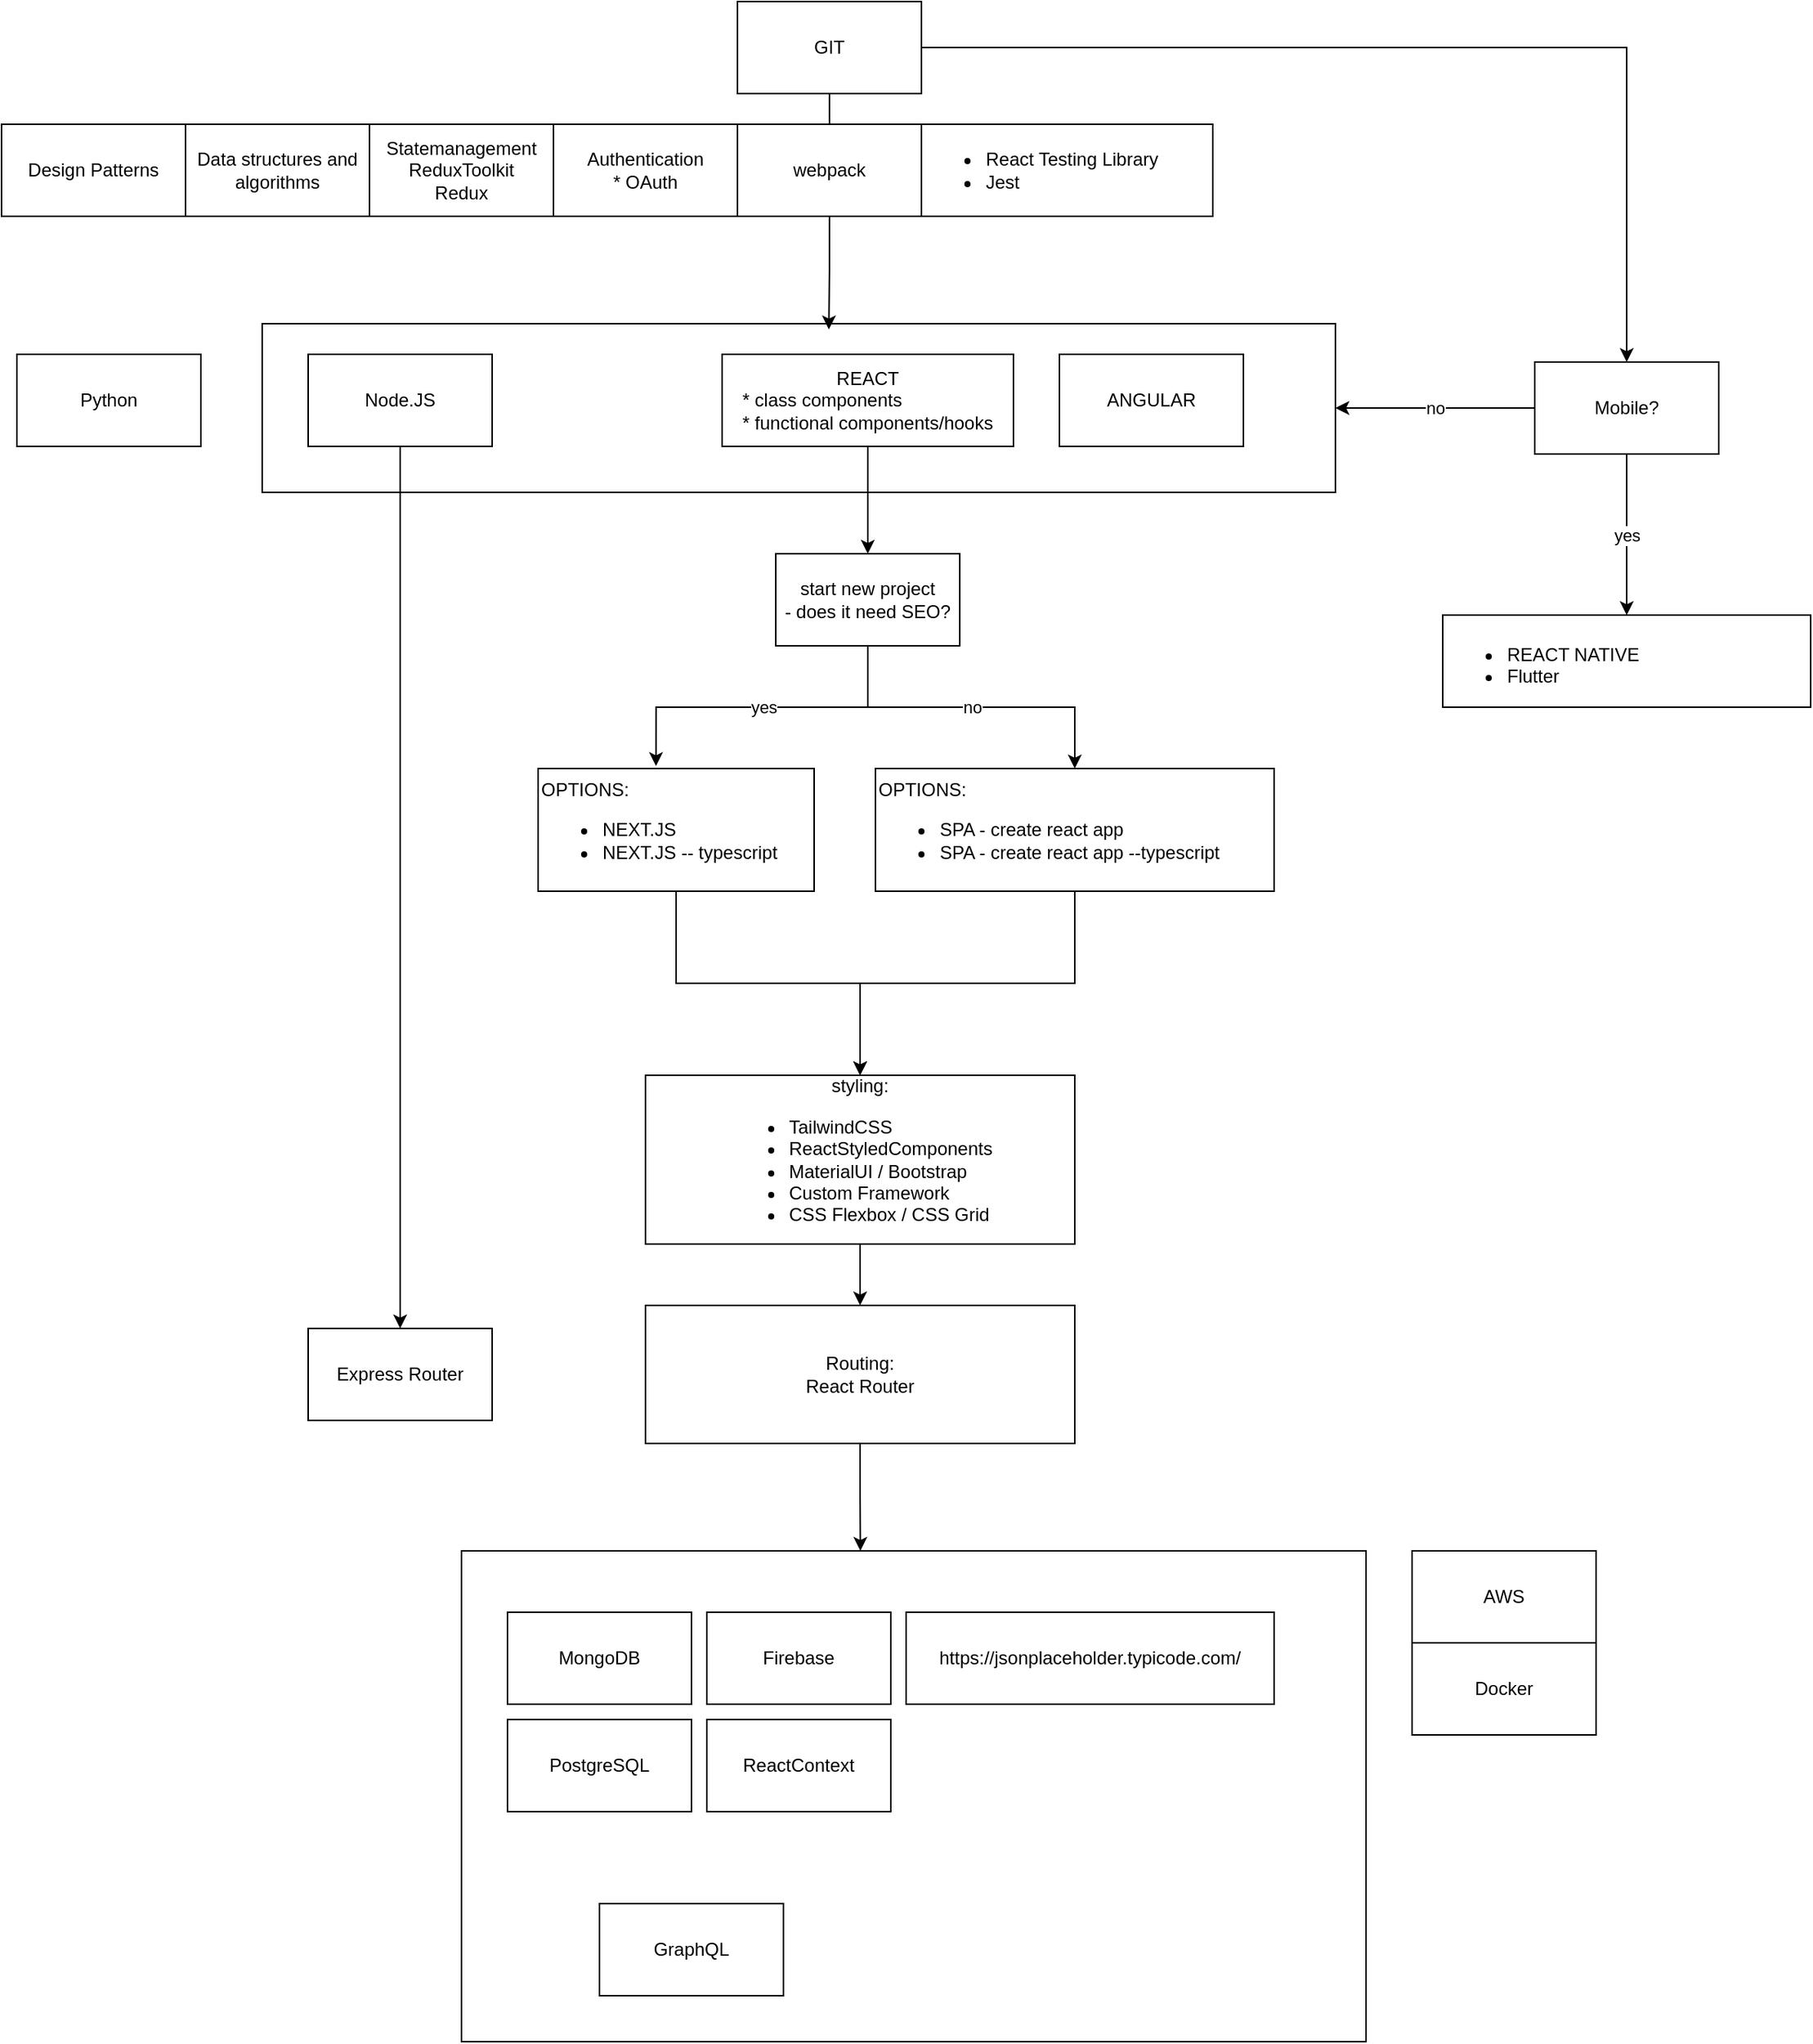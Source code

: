<mxfile version="20.6.2" type="device"><diagram id="4dpXfk5B1-YVVl2kDYDH" name="Page-1"><mxGraphModel dx="2184" dy="1968" grid="1" gridSize="10" guides="1" tooltips="1" connect="1" arrows="1" fold="1" page="1" pageScale="1" pageWidth="827" pageHeight="1169" math="0" shadow="0"><root><mxCell id="0"/><mxCell id="1" parent="0"/><mxCell id="eDC-KmBydoCU4GvjqnTe-23" value="" style="rounded=0;whiteSpace=wrap;html=1;" vertex="1" parent="1"><mxGeometry x="70" y="130" width="700" height="110" as="geometry"/></mxCell><mxCell id="eDC-KmBydoCU4GvjqnTe-4" value="yes" style="edgeStyle=orthogonalEdgeStyle;rounded=0;orthogonalLoop=1;jettySize=auto;html=1;entryX=0.427;entryY=-0.02;entryDx=0;entryDy=0;entryPerimeter=0;" edge="1" parent="1" source="eDC-KmBydoCU4GvjqnTe-1" target="eDC-KmBydoCU4GvjqnTe-2"><mxGeometry relative="1" as="geometry"/></mxCell><mxCell id="eDC-KmBydoCU4GvjqnTe-6" value="no" style="edgeStyle=orthogonalEdgeStyle;rounded=0;orthogonalLoop=1;jettySize=auto;html=1;" edge="1" parent="1" source="eDC-KmBydoCU4GvjqnTe-1" target="eDC-KmBydoCU4GvjqnTe-5"><mxGeometry relative="1" as="geometry"/></mxCell><mxCell id="eDC-KmBydoCU4GvjqnTe-1" value="start new project&lt;br&gt;- does it need SEO?" style="rounded=0;whiteSpace=wrap;html=1;" vertex="1" parent="1"><mxGeometry x="405" y="280" width="120" height="60" as="geometry"/></mxCell><mxCell id="eDC-KmBydoCU4GvjqnTe-8" style="edgeStyle=orthogonalEdgeStyle;rounded=0;orthogonalLoop=1;jettySize=auto;html=1;" edge="1" parent="1" source="eDC-KmBydoCU4GvjqnTe-2" target="eDC-KmBydoCU4GvjqnTe-7"><mxGeometry relative="1" as="geometry"/></mxCell><mxCell id="eDC-KmBydoCU4GvjqnTe-2" value="OPTIONS:&lt;br&gt;&lt;ul&gt;&lt;li&gt;NEXT.JS&lt;/li&gt;&lt;li&gt;NEXT.JS -- typescript&lt;/li&gt;&lt;/ul&gt;" style="rounded=0;whiteSpace=wrap;html=1;align=left;verticalAlign=top;" vertex="1" parent="1"><mxGeometry x="250" y="420" width="180" height="80" as="geometry"/></mxCell><mxCell id="eDC-KmBydoCU4GvjqnTe-9" style="edgeStyle=orthogonalEdgeStyle;rounded=0;orthogonalLoop=1;jettySize=auto;html=1;entryX=0.5;entryY=0;entryDx=0;entryDy=0;" edge="1" parent="1" source="eDC-KmBydoCU4GvjqnTe-5" target="eDC-KmBydoCU4GvjqnTe-7"><mxGeometry relative="1" as="geometry"/></mxCell><mxCell id="eDC-KmBydoCU4GvjqnTe-5" value="OPTIONS:&lt;br&gt;&lt;ul&gt;&lt;li&gt;SPA - create react app&lt;/li&gt;&lt;li&gt;SPA - create react app --typescript&lt;/li&gt;&lt;/ul&gt;" style="rounded=0;whiteSpace=wrap;html=1;align=left;verticalAlign=top;" vertex="1" parent="1"><mxGeometry x="470" y="420" width="260" height="80" as="geometry"/></mxCell><mxCell id="eDC-KmBydoCU4GvjqnTe-19" style="edgeStyle=orthogonalEdgeStyle;rounded=0;orthogonalLoop=1;jettySize=auto;html=1;" edge="1" parent="1" source="eDC-KmBydoCU4GvjqnTe-7" target="eDC-KmBydoCU4GvjqnTe-15"><mxGeometry relative="1" as="geometry"/></mxCell><mxCell id="eDC-KmBydoCU4GvjqnTe-7" value="styling:&lt;br&gt;&lt;ul&gt;&lt;li style=&quot;text-align: left;&quot;&gt;TailwindCSS&lt;/li&gt;&lt;li style=&quot;text-align: left;&quot;&gt;ReactStyledComponents&lt;/li&gt;&lt;li style=&quot;text-align: left;&quot;&gt;MaterialUI / Bootstrap&lt;/li&gt;&lt;li style=&quot;text-align: left;&quot;&gt;Custom Framework&lt;/li&gt;&lt;li style=&quot;text-align: left;&quot;&gt;CSS Flexbox / CSS Grid&lt;/li&gt;&lt;/ul&gt;" style="rounded=0;whiteSpace=wrap;html=1;" vertex="1" parent="1"><mxGeometry x="320" y="620" width="280" height="110" as="geometry"/></mxCell><mxCell id="eDC-KmBydoCU4GvjqnTe-14" style="edgeStyle=orthogonalEdgeStyle;rounded=0;orthogonalLoop=1;jettySize=auto;html=1;entryX=0.5;entryY=0;entryDx=0;entryDy=0;" edge="1" parent="1" source="eDC-KmBydoCU4GvjqnTe-11" target="eDC-KmBydoCU4GvjqnTe-1"><mxGeometry relative="1" as="geometry"/></mxCell><mxCell id="eDC-KmBydoCU4GvjqnTe-11" value="REACT&lt;br&gt;&lt;div style=&quot;text-align: left;&quot;&gt;&lt;span style=&quot;background-color: initial;&quot;&gt;* class components&lt;/span&gt;&lt;/div&gt;&lt;div style=&quot;text-align: left;&quot;&gt;&lt;span style=&quot;background-color: initial;&quot;&gt;* functional components/hooks&lt;/span&gt;&lt;/div&gt;" style="rounded=0;whiteSpace=wrap;html=1;" vertex="1" parent="1"><mxGeometry x="370" y="150" width="190" height="60" as="geometry"/></mxCell><mxCell id="eDC-KmBydoCU4GvjqnTe-13" value="ANGULAR" style="rounded=0;whiteSpace=wrap;html=1;" vertex="1" parent="1"><mxGeometry x="590" y="150" width="120" height="60" as="geometry"/></mxCell><mxCell id="eDC-KmBydoCU4GvjqnTe-43" style="edgeStyle=orthogonalEdgeStyle;rounded=0;orthogonalLoop=1;jettySize=auto;html=1;entryX=0.441;entryY=0;entryDx=0;entryDy=0;entryPerimeter=0;" edge="1" parent="1" source="eDC-KmBydoCU4GvjqnTe-15" target="eDC-KmBydoCU4GvjqnTe-40"><mxGeometry relative="1" as="geometry"/></mxCell><mxCell id="eDC-KmBydoCU4GvjqnTe-15" value="Routing:&lt;br&gt;React Router" style="rounded=0;whiteSpace=wrap;html=1;" vertex="1" parent="1"><mxGeometry x="320" y="770" width="280" height="90" as="geometry"/></mxCell><mxCell id="eDC-KmBydoCU4GvjqnTe-18" style="edgeStyle=orthogonalEdgeStyle;rounded=0;orthogonalLoop=1;jettySize=auto;html=1;" edge="1" parent="1" source="eDC-KmBydoCU4GvjqnTe-16" target="eDC-KmBydoCU4GvjqnTe-17"><mxGeometry relative="1" as="geometry"/></mxCell><mxCell id="eDC-KmBydoCU4GvjqnTe-16" value="Node.JS" style="rounded=0;whiteSpace=wrap;html=1;" vertex="1" parent="1"><mxGeometry x="100" y="150" width="120" height="60" as="geometry"/></mxCell><mxCell id="eDC-KmBydoCU4GvjqnTe-17" value="Express Router" style="rounded=0;whiteSpace=wrap;html=1;" vertex="1" parent="1"><mxGeometry x="100" y="785" width="120" height="60" as="geometry"/></mxCell><mxCell id="eDC-KmBydoCU4GvjqnTe-22" value="yes&lt;br&gt;" style="edgeStyle=orthogonalEdgeStyle;rounded=0;orthogonalLoop=1;jettySize=auto;html=1;entryX=0.5;entryY=0;entryDx=0;entryDy=0;" edge="1" parent="1" source="eDC-KmBydoCU4GvjqnTe-20" target="eDC-KmBydoCU4GvjqnTe-21"><mxGeometry relative="1" as="geometry"/></mxCell><mxCell id="eDC-KmBydoCU4GvjqnTe-24" value="no" style="edgeStyle=orthogonalEdgeStyle;rounded=0;orthogonalLoop=1;jettySize=auto;html=1;entryX=1;entryY=0.5;entryDx=0;entryDy=0;" edge="1" parent="1" source="eDC-KmBydoCU4GvjqnTe-20" target="eDC-KmBydoCU4GvjqnTe-23"><mxGeometry relative="1" as="geometry"/></mxCell><mxCell id="eDC-KmBydoCU4GvjqnTe-20" value="Mobile?" style="rounded=0;whiteSpace=wrap;html=1;" vertex="1" parent="1"><mxGeometry x="900" y="155" width="120" height="60" as="geometry"/></mxCell><mxCell id="eDC-KmBydoCU4GvjqnTe-21" value="&lt;ul&gt;&lt;li&gt;REACT NATIVE&lt;/li&gt;&lt;li&gt;Flutter&lt;/li&gt;&lt;/ul&gt;" style="rounded=0;whiteSpace=wrap;html=1;align=left;verticalAlign=top;" vertex="1" parent="1"><mxGeometry x="840" y="320" width="240" height="60" as="geometry"/></mxCell><mxCell id="eDC-KmBydoCU4GvjqnTe-28" style="edgeStyle=orthogonalEdgeStyle;rounded=0;orthogonalLoop=1;jettySize=auto;html=1;entryX=0.528;entryY=0.034;entryDx=0;entryDy=0;entryPerimeter=0;startArrow=none;" edge="1" parent="1" source="eDC-KmBydoCU4GvjqnTe-25" target="eDC-KmBydoCU4GvjqnTe-23"><mxGeometry relative="1" as="geometry"/></mxCell><mxCell id="eDC-KmBydoCU4GvjqnTe-29" style="edgeStyle=orthogonalEdgeStyle;rounded=0;orthogonalLoop=1;jettySize=auto;html=1;entryX=0.5;entryY=0;entryDx=0;entryDy=0;" edge="1" parent="1" source="eDC-KmBydoCU4GvjqnTe-27" target="eDC-KmBydoCU4GvjqnTe-20"><mxGeometry relative="1" as="geometry"/></mxCell><mxCell id="eDC-KmBydoCU4GvjqnTe-27" value="GIT" style="rounded=0;whiteSpace=wrap;html=1;" vertex="1" parent="1"><mxGeometry x="380" y="-80" width="120" height="60" as="geometry"/></mxCell><mxCell id="eDC-KmBydoCU4GvjqnTe-34" value="Statemanagement&lt;br&gt;ReduxToolkit&lt;br&gt;Redux" style="rounded=0;whiteSpace=wrap;html=1;" vertex="1" parent="1"><mxGeometry x="140" width="120" height="60" as="geometry"/></mxCell><mxCell id="eDC-KmBydoCU4GvjqnTe-36" value="Docker" style="rounded=0;whiteSpace=wrap;html=1;" vertex="1" parent="1"><mxGeometry x="820" y="990" width="120" height="60" as="geometry"/></mxCell><mxCell id="eDC-KmBydoCU4GvjqnTe-37" value="&lt;ul&gt;&lt;li&gt;React Testing Library&lt;/li&gt;&lt;li&gt;Jest&lt;/li&gt;&lt;/ul&gt;" style="rounded=0;whiteSpace=wrap;html=1;align=left;" vertex="1" parent="1"><mxGeometry x="500" width="190" height="60" as="geometry"/></mxCell><mxCell id="eDC-KmBydoCU4GvjqnTe-39" value="Authentication&lt;br&gt;* OAuth" style="rounded=0;whiteSpace=wrap;html=1;" vertex="1" parent="1"><mxGeometry x="260" width="120" height="60" as="geometry"/></mxCell><mxCell id="eDC-KmBydoCU4GvjqnTe-41" value="" style="edgeStyle=orthogonalEdgeStyle;rounded=0;orthogonalLoop=1;jettySize=auto;html=1;entryX=0.528;entryY=0.034;entryDx=0;entryDy=0;entryPerimeter=0;endArrow=none;" edge="1" parent="1" source="eDC-KmBydoCU4GvjqnTe-27" target="eDC-KmBydoCU4GvjqnTe-25"><mxGeometry relative="1" as="geometry"><mxPoint x="440" y="-30" as="sourcePoint"/><mxPoint x="439.6" y="133.74" as="targetPoint"/></mxGeometry></mxCell><mxCell id="eDC-KmBydoCU4GvjqnTe-25" value="webpack" style="rounded=0;whiteSpace=wrap;html=1;" vertex="1" parent="1"><mxGeometry x="380" width="120" height="60" as="geometry"/></mxCell><mxCell id="eDC-KmBydoCU4GvjqnTe-42" value="" style="group" vertex="1" connectable="0" parent="1"><mxGeometry x="200" y="930" width="590" height="320" as="geometry"/></mxCell><mxCell id="eDC-KmBydoCU4GvjqnTe-40" value="" style="rounded=0;whiteSpace=wrap;html=1;" vertex="1" parent="eDC-KmBydoCU4GvjqnTe-42"><mxGeometry width="590" height="320" as="geometry"/></mxCell><mxCell id="eDC-KmBydoCU4GvjqnTe-26" value="MongoDB" style="rounded=0;whiteSpace=wrap;html=1;" vertex="1" parent="eDC-KmBydoCU4GvjqnTe-42"><mxGeometry x="30" y="40" width="120" height="60" as="geometry"/></mxCell><mxCell id="eDC-KmBydoCU4GvjqnTe-30" value="GraphQL" style="rounded=0;whiteSpace=wrap;html=1;" vertex="1" parent="eDC-KmBydoCU4GvjqnTe-42"><mxGeometry x="90" y="230" width="120" height="60" as="geometry"/></mxCell><mxCell id="eDC-KmBydoCU4GvjqnTe-32" value="Firebase" style="rounded=0;whiteSpace=wrap;html=1;" vertex="1" parent="eDC-KmBydoCU4GvjqnTe-42"><mxGeometry x="160" y="40" width="120" height="60" as="geometry"/></mxCell><mxCell id="eDC-KmBydoCU4GvjqnTe-33" value="PostgreSQL" style="rounded=0;whiteSpace=wrap;html=1;" vertex="1" parent="eDC-KmBydoCU4GvjqnTe-42"><mxGeometry x="30" y="110" width="120" height="60" as="geometry"/></mxCell><mxCell id="eDC-KmBydoCU4GvjqnTe-35" value="ReactContext" style="rounded=0;whiteSpace=wrap;html=1;" vertex="1" parent="eDC-KmBydoCU4GvjqnTe-42"><mxGeometry x="160" y="110" width="120" height="60" as="geometry"/></mxCell><mxCell id="eDC-KmBydoCU4GvjqnTe-38" value="https://jsonplaceholder.typicode.com/" style="rounded=0;whiteSpace=wrap;html=1;" vertex="1" parent="eDC-KmBydoCU4GvjqnTe-42"><mxGeometry x="290" y="40" width="240" height="60" as="geometry"/></mxCell><mxCell id="eDC-KmBydoCU4GvjqnTe-44" value="AWS" style="rounded=0;whiteSpace=wrap;html=1;" vertex="1" parent="1"><mxGeometry x="820" y="930" width="120" height="60" as="geometry"/></mxCell><mxCell id="eDC-KmBydoCU4GvjqnTe-45" value="Python" style="rounded=0;whiteSpace=wrap;html=1;" vertex="1" parent="1"><mxGeometry x="-90" y="150" width="120" height="60" as="geometry"/></mxCell><mxCell id="eDC-KmBydoCU4GvjqnTe-46" value="Data structures and algorithms" style="rounded=0;whiteSpace=wrap;html=1;" vertex="1" parent="1"><mxGeometry x="20" width="120" height="60" as="geometry"/></mxCell><mxCell id="eDC-KmBydoCU4GvjqnTe-47" value="Design Patterns" style="rounded=0;whiteSpace=wrap;html=1;" vertex="1" parent="1"><mxGeometry x="-100" width="120" height="60" as="geometry"/></mxCell></root></mxGraphModel></diagram></mxfile>